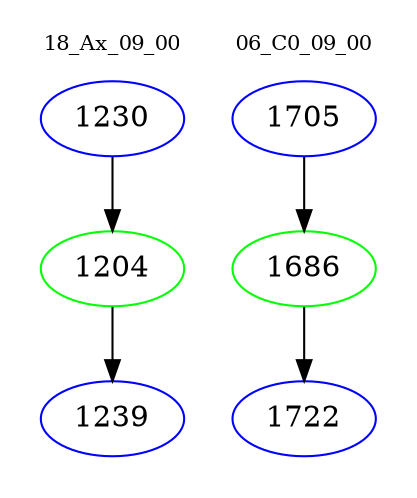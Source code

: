 digraph{
subgraph cluster_0 {
color = white
label = "18_Ax_09_00";
fontsize=10;
T0_1230 [label="1230", color="blue"]
T0_1230 -> T0_1204 [color="black"]
T0_1204 [label="1204", color="green"]
T0_1204 -> T0_1239 [color="black"]
T0_1239 [label="1239", color="blue"]
}
subgraph cluster_1 {
color = white
label = "06_C0_09_00";
fontsize=10;
T1_1705 [label="1705", color="blue"]
T1_1705 -> T1_1686 [color="black"]
T1_1686 [label="1686", color="green"]
T1_1686 -> T1_1722 [color="black"]
T1_1722 [label="1722", color="blue"]
}
}
